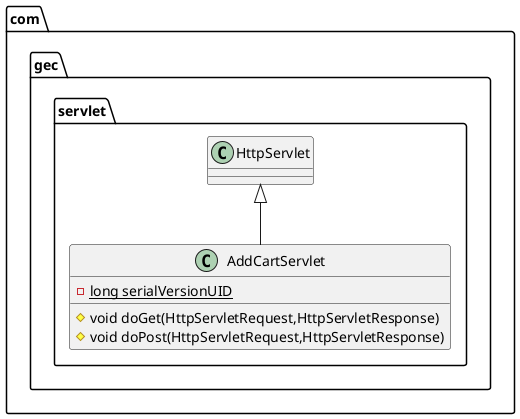 @startuml
class com.gec.servlet.AddCartServlet {
- {static} long serialVersionUID
# void doGet(HttpServletRequest,HttpServletResponse)
# void doPost(HttpServletRequest,HttpServletResponse)
}


com.gec.servlet.HttpServlet <|-- com.gec.servlet.AddCartServlet
@enduml